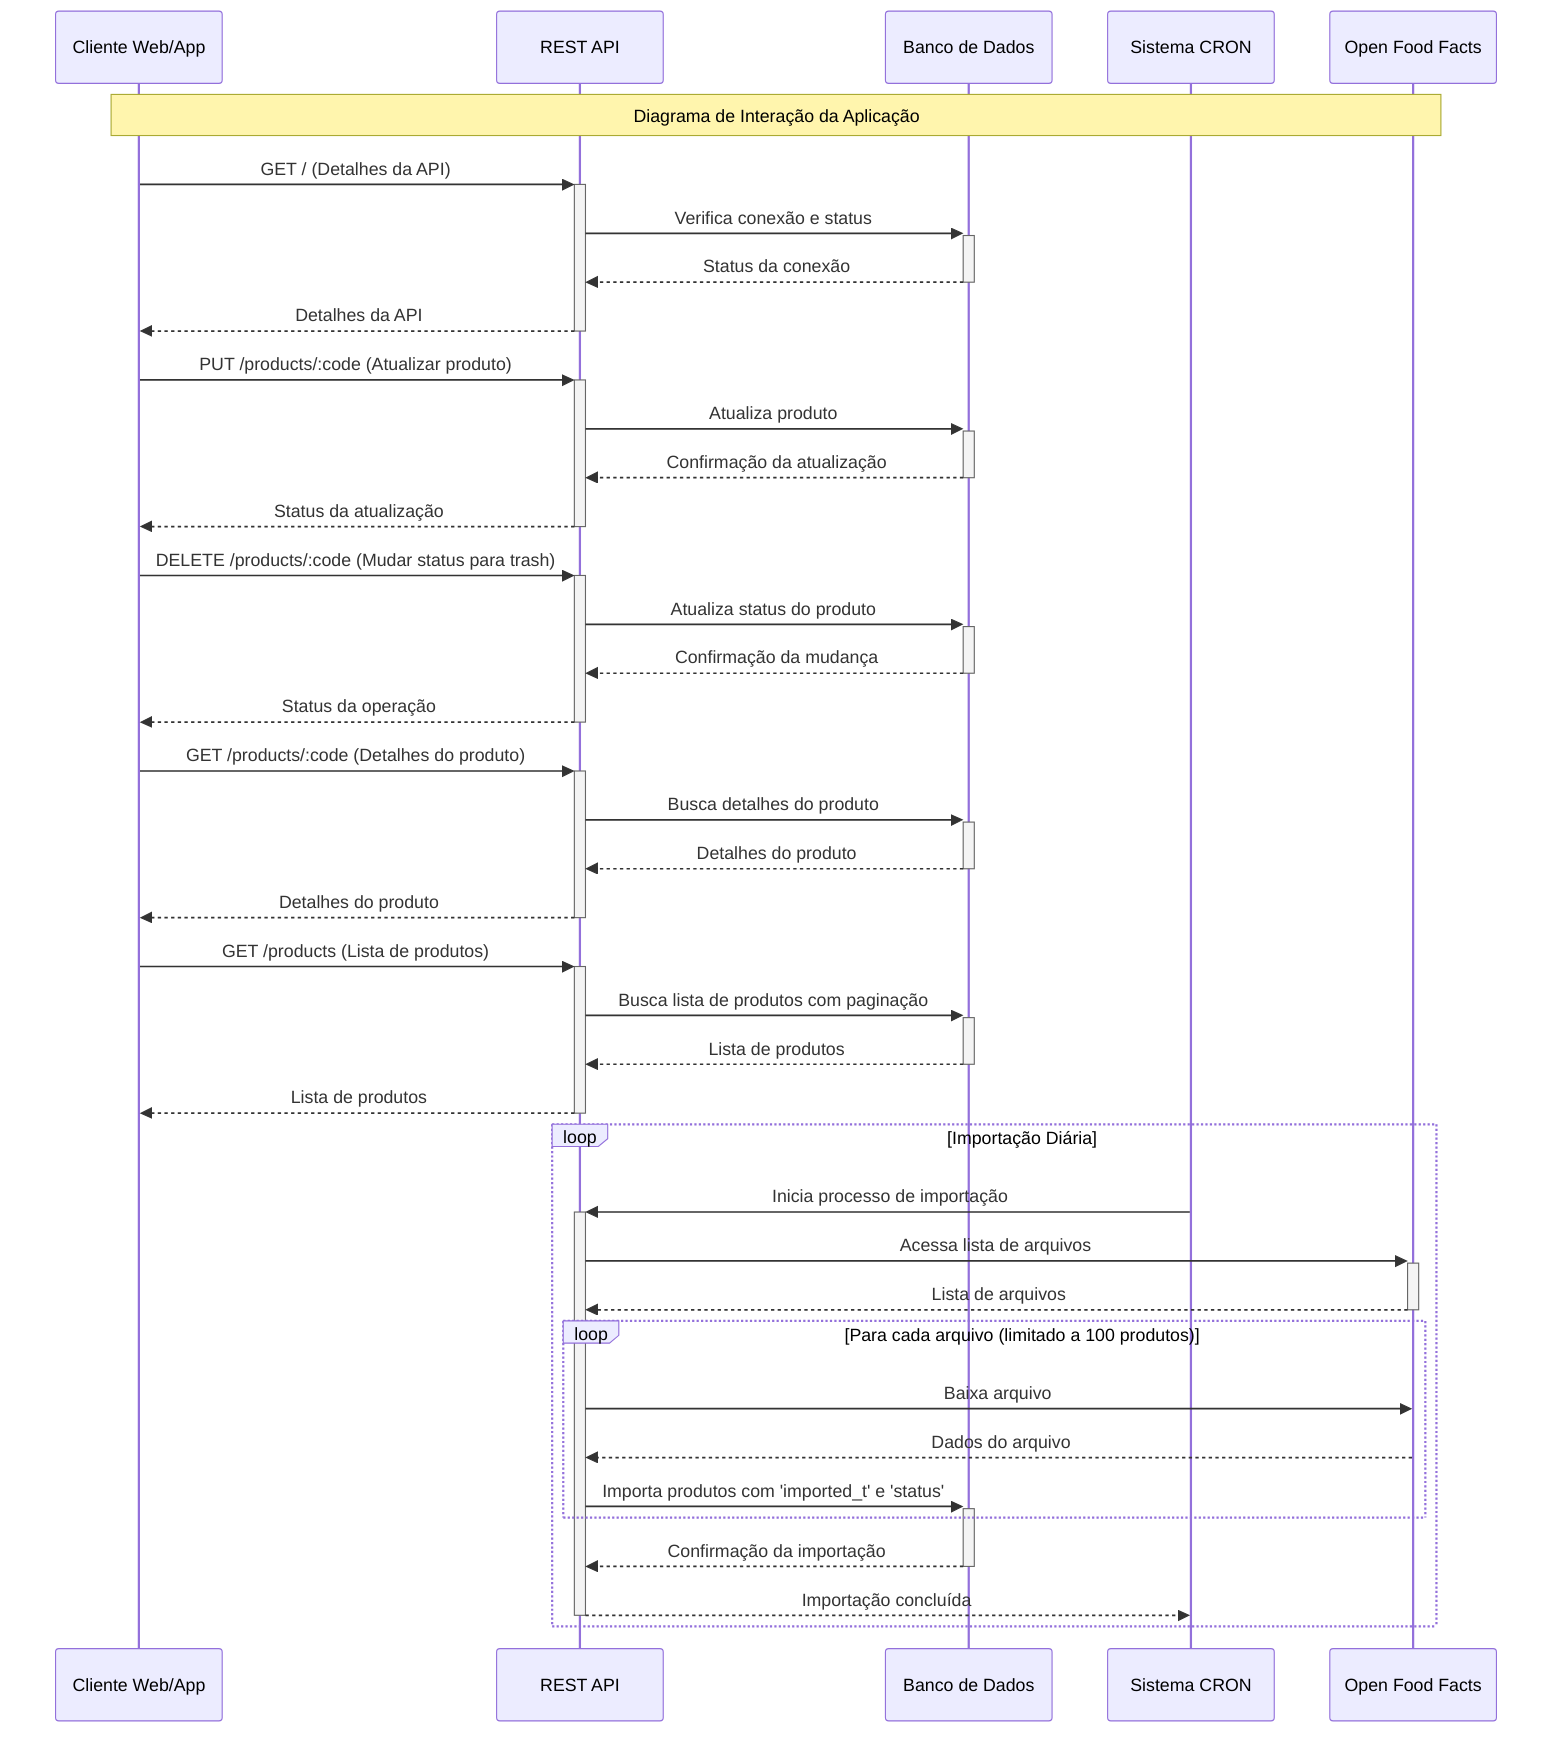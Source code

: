 sequenceDiagram
    participant Cliente as Cliente Web/App
    participant API as REST API
    participant BD as Banco de Dados
    participant CRON as Sistema CRON
    participant OFD as Open Food Facts

    Note over Cliente, OFD: Diagrama de Interação da Aplicação

    Cliente->>+API: GET / (Detalhes da API)
    API->>+BD: Verifica conexão e status
    BD-->>-API: Status da conexão
    API-->>-Cliente: Detalhes da API

    Cliente->>+API: PUT /products/:code (Atualizar produto)
    API->>+BD: Atualiza produto
    BD-->>-API: Confirmação da atualização
    API-->>-Cliente: Status da atualização

    Cliente->>+API: DELETE /products/:code (Mudar status para trash)
    API->>+BD: Atualiza status do produto
    BD-->>-API: Confirmação da mudança
    API-->>-Cliente: Status da operação

    Cliente->>+API: GET /products/:code (Detalhes do produto)
    API->>+BD: Busca detalhes do produto
    BD-->>-API: Detalhes do produto
    API-->>-Cliente: Detalhes do produto

    Cliente->>+API: GET /products (Lista de produtos)
    API->>+BD: Busca lista de produtos com paginação
    BD-->>-API: Lista de produtos
    API-->>-Cliente: Lista de produtos

    loop Importação Diária
        CRON->>+API: Inicia processo de importação
        API->>+OFD: Acessa lista de arquivos
        OFD-->>-API: Lista de arquivos
        loop Para cada arquivo (limitado a 100 produtos)
            API->>OFD: Baixa arquivo
            OFD-->>API: Dados do arquivo
            API->>+BD: Importa produtos com 'imported_t' e 'status'
        end
        BD-->>-API: Confirmação da importação
        API-->>-CRON: Importação concluída
    end